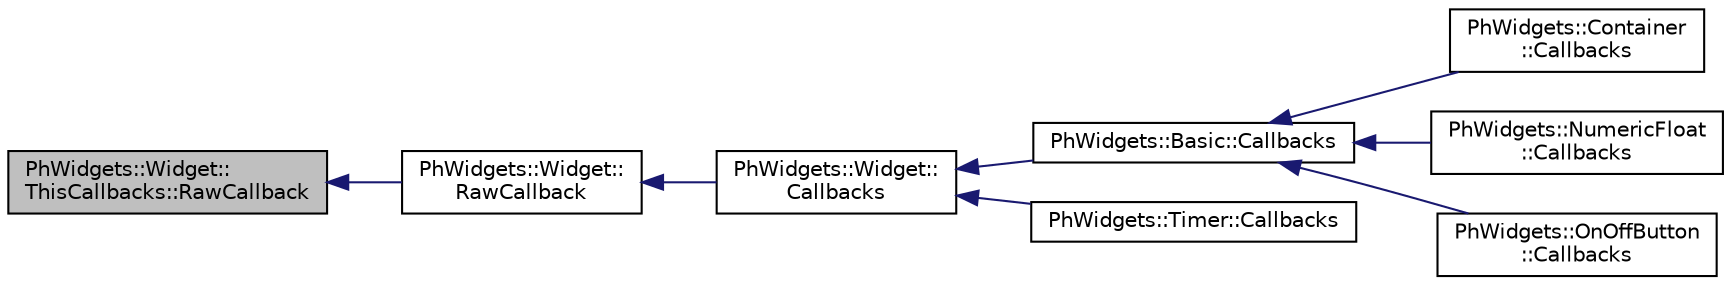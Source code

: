 digraph "PhWidgets::Widget::ThisCallbacks::RawCallback"
{
  edge [fontname="Helvetica",fontsize="10",labelfontname="Helvetica",labelfontsize="10"];
  node [fontname="Helvetica",fontsize="10",shape=record];
  rankdir="LR";
  Node0 [label="PhWidgets::Widget::\lThisCallbacks::RawCallback",height=0.2,width=0.4,color="black", fillcolor="grey75", style="filled", fontcolor="black"];
  Node0 -> Node1 [dir="back",color="midnightblue",fontsize="10",style="solid",fontname="Helvetica"];
  Node1 [label="PhWidgets::Widget::\lRawCallback",height=0.2,width=0.4,color="black", fillcolor="white", style="filled",URL="$struct_ph_widgets_1_1_widget_1_1_raw_callback.html"];
  Node1 -> Node2 [dir="back",color="midnightblue",fontsize="10",style="solid",fontname="Helvetica"];
  Node2 [label="PhWidgets::Widget::\lCallbacks",height=0.2,width=0.4,color="black", fillcolor="white", style="filled",URL="$struct_ph_widgets_1_1_widget_1_1_callbacks.html"];
  Node2 -> Node3 [dir="back",color="midnightblue",fontsize="10",style="solid",fontname="Helvetica"];
  Node3 [label="PhWidgets::Basic::Callbacks",height=0.2,width=0.4,color="black", fillcolor="white", style="filled",URL="$struct_ph_widgets_1_1_basic_1_1_callbacks.html"];
  Node3 -> Node4 [dir="back",color="midnightblue",fontsize="10",style="solid",fontname="Helvetica"];
  Node4 [label="PhWidgets::Container\l::Callbacks",height=0.2,width=0.4,color="black", fillcolor="white", style="filled",URL="$struct_ph_widgets_1_1_container_1_1_callbacks.html"];
  Node3 -> Node5 [dir="back",color="midnightblue",fontsize="10",style="solid",fontname="Helvetica"];
  Node5 [label="PhWidgets::NumericFloat\l::Callbacks",height=0.2,width=0.4,color="black", fillcolor="white", style="filled",URL="$struct_ph_widgets_1_1_numeric_float_1_1_callbacks.html"];
  Node3 -> Node6 [dir="back",color="midnightblue",fontsize="10",style="solid",fontname="Helvetica"];
  Node6 [label="PhWidgets::OnOffButton\l::Callbacks",height=0.2,width=0.4,color="black", fillcolor="white", style="filled",URL="$struct_ph_widgets_1_1_on_off_button_1_1_callbacks.html"];
  Node2 -> Node7 [dir="back",color="midnightblue",fontsize="10",style="solid",fontname="Helvetica"];
  Node7 [label="PhWidgets::Timer::Callbacks",height=0.2,width=0.4,color="black", fillcolor="white", style="filled",URL="$struct_ph_widgets_1_1_timer_1_1_callbacks.html"];
}
